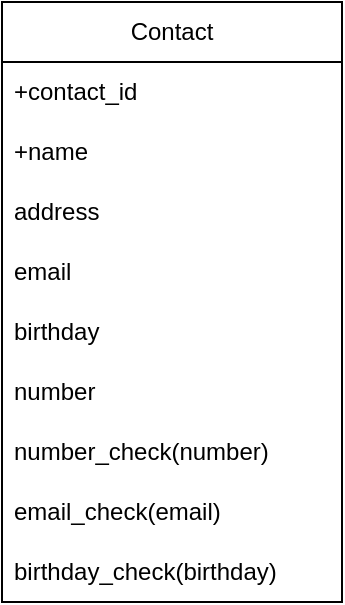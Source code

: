 <mxfile version="21.6.6" type="github">
  <diagram name="Page-1" id="0783ab3e-0a74-02c8-0abd-f7b4e66b4bec">
    <mxGraphModel dx="954" dy="610" grid="1" gridSize="10" guides="1" tooltips="1" connect="1" arrows="1" fold="1" page="1" pageScale="1" pageWidth="850" pageHeight="1100" background="none" math="0" shadow="0">
      <root>
        <mxCell id="0" />
        <mxCell id="1" parent="0" />
        <mxCell id="QneFAxLRqx1BpGbRxNG7-2" value="Contact" style="swimlane;fontStyle=0;childLayout=stackLayout;horizontal=1;startSize=30;horizontalStack=0;resizeParent=1;resizeParentMax=0;resizeLast=0;collapsible=1;marginBottom=0;whiteSpace=wrap;html=1;" vertex="1" parent="1">
          <mxGeometry x="240" y="130" width="170" height="300" as="geometry">
            <mxRectangle x="280" y="140" width="80" height="30" as="alternateBounds" />
          </mxGeometry>
        </mxCell>
        <mxCell id="QneFAxLRqx1BpGbRxNG7-3" value="+contact_id" style="text;strokeColor=none;fillColor=none;align=left;verticalAlign=middle;spacingLeft=4;spacingRight=4;overflow=hidden;points=[[0,0.5],[1,0.5]];portConstraint=eastwest;rotatable=0;whiteSpace=wrap;html=1;" vertex="1" parent="QneFAxLRqx1BpGbRxNG7-2">
          <mxGeometry y="30" width="170" height="30" as="geometry" />
        </mxCell>
        <mxCell id="QneFAxLRqx1BpGbRxNG7-4" value="+name" style="text;strokeColor=none;fillColor=none;align=left;verticalAlign=middle;spacingLeft=4;spacingRight=4;overflow=hidden;points=[[0,0.5],[1,0.5]];portConstraint=eastwest;rotatable=0;whiteSpace=wrap;html=1;" vertex="1" parent="QneFAxLRqx1BpGbRxNG7-2">
          <mxGeometry y="60" width="170" height="30" as="geometry" />
        </mxCell>
        <mxCell id="QneFAxLRqx1BpGbRxNG7-5" value="address" style="text;strokeColor=none;fillColor=none;align=left;verticalAlign=middle;spacingLeft=4;spacingRight=4;overflow=hidden;points=[[0,0.5],[1,0.5]];portConstraint=eastwest;rotatable=0;whiteSpace=wrap;html=1;" vertex="1" parent="QneFAxLRqx1BpGbRxNG7-2">
          <mxGeometry y="90" width="170" height="30" as="geometry" />
        </mxCell>
        <mxCell id="QneFAxLRqx1BpGbRxNG7-8" value="email" style="text;strokeColor=none;fillColor=none;align=left;verticalAlign=middle;spacingLeft=4;spacingRight=4;overflow=hidden;points=[[0,0.5],[1,0.5]];portConstraint=eastwest;rotatable=0;whiteSpace=wrap;html=1;" vertex="1" parent="QneFAxLRqx1BpGbRxNG7-2">
          <mxGeometry y="120" width="170" height="30" as="geometry" />
        </mxCell>
        <mxCell id="QneFAxLRqx1BpGbRxNG7-9" value="birthday" style="text;strokeColor=none;fillColor=none;align=left;verticalAlign=middle;spacingLeft=4;spacingRight=4;overflow=hidden;points=[[0,0.5],[1,0.5]];portConstraint=eastwest;rotatable=0;whiteSpace=wrap;html=1;" vertex="1" parent="QneFAxLRqx1BpGbRxNG7-2">
          <mxGeometry y="150" width="170" height="30" as="geometry" />
        </mxCell>
        <mxCell id="QneFAxLRqx1BpGbRxNG7-10" value="number" style="text;strokeColor=none;fillColor=none;align=left;verticalAlign=middle;spacingLeft=4;spacingRight=4;overflow=hidden;points=[[0,0.5],[1,0.5]];portConstraint=eastwest;rotatable=0;whiteSpace=wrap;html=1;" vertex="1" parent="QneFAxLRqx1BpGbRxNG7-2">
          <mxGeometry y="180" width="170" height="30" as="geometry" />
        </mxCell>
        <mxCell id="QneFAxLRqx1BpGbRxNG7-11" value="number_check(number)" style="text;strokeColor=none;fillColor=none;align=left;verticalAlign=middle;spacingLeft=4;spacingRight=4;overflow=hidden;points=[[0,0.5],[1,0.5]];portConstraint=eastwest;rotatable=0;whiteSpace=wrap;html=1;" vertex="1" parent="QneFAxLRqx1BpGbRxNG7-2">
          <mxGeometry y="210" width="170" height="30" as="geometry" />
        </mxCell>
        <mxCell id="QneFAxLRqx1BpGbRxNG7-13" value="email_check(email)" style="text;strokeColor=none;fillColor=none;align=left;verticalAlign=middle;spacingLeft=4;spacingRight=4;overflow=hidden;points=[[0,0.5],[1,0.5]];portConstraint=eastwest;rotatable=0;whiteSpace=wrap;html=1;" vertex="1" parent="QneFAxLRqx1BpGbRxNG7-2">
          <mxGeometry y="240" width="170" height="30" as="geometry" />
        </mxCell>
        <mxCell id="QneFAxLRqx1BpGbRxNG7-14" value="birthday_check(birthday)" style="text;strokeColor=none;fillColor=none;align=left;verticalAlign=middle;spacingLeft=4;spacingRight=4;overflow=hidden;points=[[0,0.5],[1,0.5]];portConstraint=eastwest;rotatable=0;whiteSpace=wrap;html=1;" vertex="1" parent="QneFAxLRqx1BpGbRxNG7-2">
          <mxGeometry y="270" width="170" height="30" as="geometry" />
        </mxCell>
      </root>
    </mxGraphModel>
  </diagram>
</mxfile>
